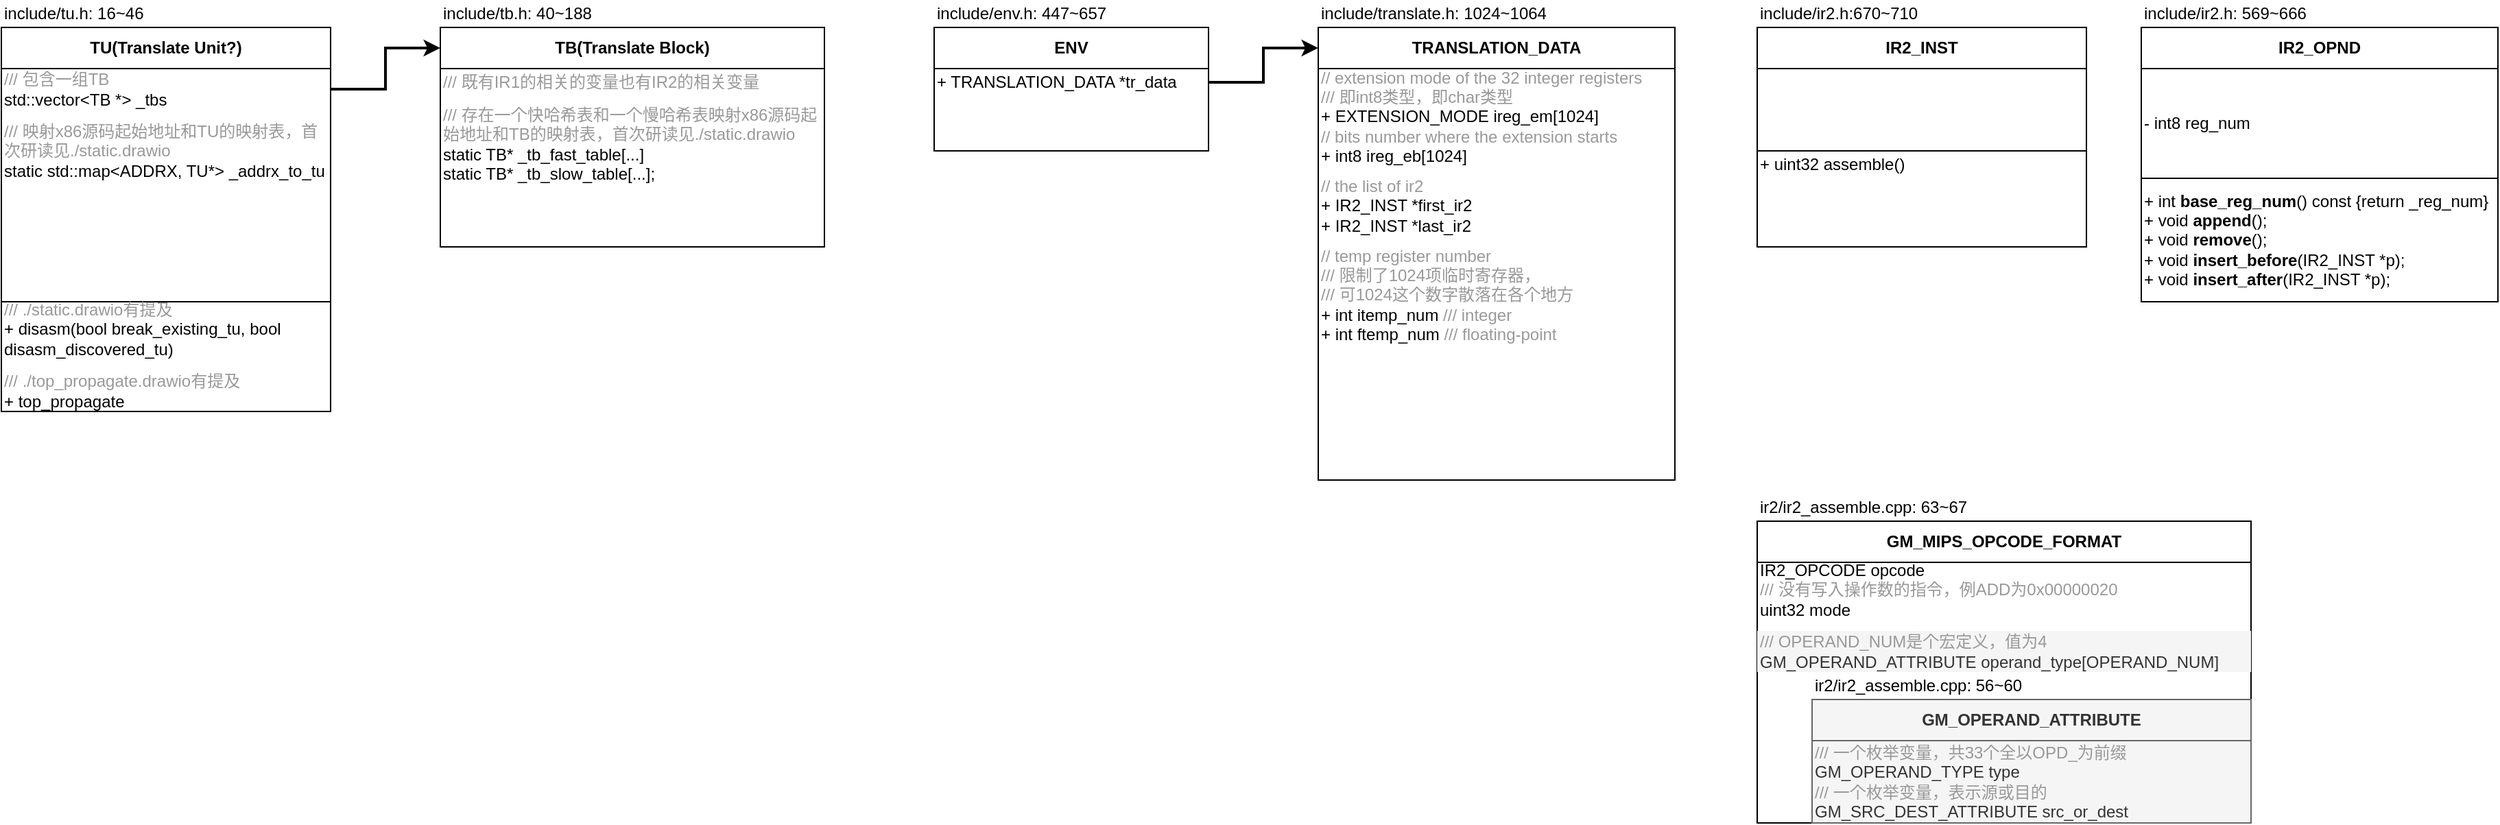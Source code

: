 <mxfile version="11.3.0" type="device" pages="1"><diagram id="dE_zoRC6srz0JeHk4l_C" name="Page-1"><mxGraphModel dx="2634" dy="604" grid="1" gridSize="10" guides="1" tooltips="1" connect="1" arrows="1" fold="1" page="1" pageScale="1" pageWidth="827" pageHeight="1169" math="0" shadow="0"><root><mxCell id="0"/><mxCell id="1" parent="0"/><mxCell id="Hl52trv-jXBBKImTxToF-19" value="" style="rounded=0;whiteSpace=wrap;html=1;fillColor=#ffffff;" parent="1" vertex="1"><mxGeometry x="400" y="430" width="360" height="190" as="geometry"/></mxCell><mxCell id="Hl52trv-jXBBKImTxToF-7" value="" style="rounded=0;whiteSpace=wrap;html=1;fillColor=#ffffff;" parent="1" vertex="1"><mxGeometry x="80" y="70" width="260" height="300" as="geometry"/></mxCell><mxCell id="Hl52trv-jXBBKImTxToF-4" value="" style="rounded=0;whiteSpace=wrap;html=1;" parent="1" vertex="1"><mxGeometry x="-200" y="70" width="200" height="60" as="geometry"/></mxCell><mxCell id="WM4bzAEe8R7_ED8s-aQv-10" value="&lt;font color=&quot;#999999&quot;&gt;// extension mode of the 32 integer registers&lt;br&gt;/// 即int8类型，即char类型&lt;/font&gt;&lt;br style=&quot;padding: 0px ; margin: 0px&quot;&gt;+ EXTENSION_MODE ireg_em[1024]&lt;br style=&quot;padding: 0px ; margin: 0px&quot;&gt;&lt;font color=&quot;#999999&quot;&gt;// bits number where the extension starts&lt;br style=&quot;padding: 0px ; margin: 0px&quot;&gt;&lt;/font&gt;+ int8 ireg_eb[1024]" style="rounded=0;whiteSpace=wrap;html=1;fontColor=#000000;align=left;fillColor=none;strokeColor=none;" parent="1" vertex="1"><mxGeometry x="80" y="70" width="260" height="70" as="geometry"/></mxCell><mxCell id="WM4bzAEe8R7_ED8s-aQv-11" value="&lt;b&gt;TRANSLATION_DATA&lt;/b&gt;" style="rounded=0;whiteSpace=wrap;html=1;fontColor=#000000;" parent="1" vertex="1"><mxGeometry x="80" y="40" width="260" height="30" as="geometry"/></mxCell><mxCell id="WM4bzAEe8R7_ED8s-aQv-12" value="&lt;b&gt;IR2_OPND&lt;/b&gt;" style="rounded=0;whiteSpace=wrap;html=1;fontColor=#000000;" parent="1" vertex="1"><mxGeometry x="680" y="40" width="260" height="30" as="geometry"/></mxCell><mxCell id="WM4bzAEe8R7_ED8s-aQv-13" value="- int8 reg_num" style="rounded=0;whiteSpace=wrap;html=1;fontColor=#000000;align=left;" parent="1" vertex="1"><mxGeometry x="680" y="70" width="260" height="80" as="geometry"/></mxCell><mxCell id="WM4bzAEe8R7_ED8s-aQv-14" value="+ int &lt;b&gt;base_reg_num&lt;/b&gt;() const {return _reg_num}&lt;br&gt;+ void &lt;b&gt;append&lt;/b&gt;();&lt;br&gt;+ void &lt;b&gt;remove&lt;/b&gt;();&lt;br&gt;+ void &lt;b&gt;insert_before&lt;/b&gt;(IR2_INST *p);&lt;br&gt;+ void &lt;b&gt;insert_after&lt;/b&gt;(IR2_INST *p);" style="rounded=0;whiteSpace=wrap;html=1;fontColor=#000000;align=left;" parent="1" vertex="1"><mxGeometry x="680" y="150" width="260" height="90" as="geometry"/></mxCell><mxCell id="WM4bzAEe8R7_ED8s-aQv-16" value="include/ir2.h: 569~666" style="text;html=1;resizable=0;points=[];autosize=1;align=left;verticalAlign=top;spacingTop=-4;fontColor=#000000;" parent="1" vertex="1"><mxGeometry x="680" y="20" width="130" height="20" as="geometry"/></mxCell><mxCell id="WM4bzAEe8R7_ED8s-aQv-17" value="include/translate.h: 1024~1064" style="text;html=1;resizable=0;points=[];autosize=1;align=left;verticalAlign=top;spacingTop=-4;fontColor=#000000;" parent="1" vertex="1"><mxGeometry x="80" y="20" width="180" height="20" as="geometry"/></mxCell><mxCell id="Hl52trv-jXBBKImTxToF-1" value="&lt;b&gt;ENV&lt;/b&gt;" style="rounded=0;whiteSpace=wrap;html=1;" parent="1" vertex="1"><mxGeometry x="-200" y="40" width="200" height="30" as="geometry"/></mxCell><mxCell id="Hl52trv-jXBBKImTxToF-3" style="edgeStyle=orthogonalEdgeStyle;rounded=0;orthogonalLoop=1;jettySize=auto;html=1;strokeWidth=2;" parent="1" source="Hl52trv-jXBBKImTxToF-2" target="WM4bzAEe8R7_ED8s-aQv-11" edge="1"><mxGeometry relative="1" as="geometry"/></mxCell><mxCell id="Hl52trv-jXBBKImTxToF-2" value="+ TRANSLATION_DATA *tr_data" style="rounded=0;whiteSpace=wrap;html=1;strokeColor=none;fillColor=none;align=left;" parent="1" vertex="1"><mxGeometry x="-200" y="70" width="200" height="20" as="geometry"/></mxCell><mxCell id="Hl52trv-jXBBKImTxToF-6" value="&lt;font color=&quot;#999999&quot;&gt;// temp register number&lt;br&gt;/// 限制了1024项临时寄存器，&lt;br&gt;/// 可1024这个数字散落在各个地方&lt;/font&gt;&lt;br&gt;+ int itemp_num &lt;font color=&quot;#999999&quot;&gt;/// integer&lt;/font&gt;&lt;br&gt;+ int ftemp_num &lt;font color=&quot;#999999&quot;&gt;/// floating-point&lt;/font&gt;" style="rounded=0;whiteSpace=wrap;html=1;fontColor=#000000;align=left;fillColor=none;strokeColor=none;" parent="1" vertex="1"><mxGeometry x="80" y="200" width="260" height="70" as="geometry"/></mxCell><mxCell id="Hl52trv-jXBBKImTxToF-8" value="&lt;font color=&quot;#999999&quot;&gt;// the list of ir2&lt;/font&gt;&lt;br&gt;+ IR2_INST *first_ir2&lt;br&gt;+ IR2_INST *last_ir2&lt;br&gt;" style="rounded=0;whiteSpace=wrap;html=1;fillColor=none;align=left;strokeColor=none;" parent="1" vertex="1"><mxGeometry x="80" y="150" width="260" height="40" as="geometry"/></mxCell><mxCell id="Hl52trv-jXBBKImTxToF-9" value="include/env.h: 447~657" style="text;html=1;resizable=0;points=[];autosize=1;align=left;verticalAlign=top;spacingTop=-4;" parent="1" vertex="1"><mxGeometry x="-200" y="20" width="140" height="20" as="geometry"/></mxCell><mxCell id="Hl52trv-jXBBKImTxToF-10" value="&lt;b&gt;IR2_INST&lt;/b&gt;" style="rounded=0;whiteSpace=wrap;html=1;fillColor=#ffffff;" parent="1" vertex="1"><mxGeometry x="400" y="40" width="240" height="30" as="geometry"/></mxCell><mxCell id="Hl52trv-jXBBKImTxToF-11" value="" style="rounded=0;whiteSpace=wrap;html=1;fillColor=#ffffff;" parent="1" vertex="1"><mxGeometry x="400" y="70" width="240" height="60" as="geometry"/></mxCell><mxCell id="Hl52trv-jXBBKImTxToF-12" value="" style="rounded=0;whiteSpace=wrap;html=1;fillColor=#ffffff;" parent="1" vertex="1"><mxGeometry x="400" y="130" width="240" height="70" as="geometry"/></mxCell><mxCell id="Hl52trv-jXBBKImTxToF-13" value="+ uint32 assemble()" style="rounded=0;whiteSpace=wrap;html=1;fillColor=none;strokeColor=none;align=left;" parent="1" vertex="1"><mxGeometry x="400" y="130" width="240" height="20" as="geometry"/></mxCell><mxCell id="Hl52trv-jXBBKImTxToF-14" value="include/ir2.h:670~710" style="text;html=1;resizable=0;points=[];autosize=1;align=left;verticalAlign=top;spacingTop=-4;" parent="1" vertex="1"><mxGeometry x="400" y="20" width="130" height="20" as="geometry"/></mxCell><mxCell id="Hl52trv-jXBBKImTxToF-15" value="&lt;b&gt;GM_MIPS_OPCODE_FORMAT&lt;/b&gt;" style="rounded=0;whiteSpace=wrap;html=1;fillColor=#ffffff;" parent="1" vertex="1"><mxGeometry x="400" y="400" width="360" height="30" as="geometry"/></mxCell><mxCell id="Hl52trv-jXBBKImTxToF-16" value="ir2/ir2_assemble.cpp: 63~67" style="text;html=1;resizable=0;points=[];autosize=1;align=left;verticalAlign=top;spacingTop=-4;" parent="1" vertex="1"><mxGeometry x="400" y="380" width="170" height="20" as="geometry"/></mxCell><mxCell id="Hl52trv-jXBBKImTxToF-17" value="IR2_OPCODE opcode&lt;br&gt;&lt;font color=&quot;#999999&quot;&gt;/// 没有写入操作数的指令，例ADD为0x00000020&lt;/font&gt;&lt;br&gt;uint32 mode" style="rounded=0;whiteSpace=wrap;html=1;align=left;fillColor=none;strokeColor=none;" parent="1" vertex="1"><mxGeometry x="400" y="430" width="360" height="40" as="geometry"/></mxCell><mxCell id="Hl52trv-jXBBKImTxToF-18" value="&lt;font color=&quot;#999999&quot;&gt;/// OPERAND_NUM是个宏定义，值为4&lt;/font&gt;&lt;br&gt;GM_OPERAND_ATTRIBUTE operand_type[OPERAND_NUM]" style="rounded=0;whiteSpace=wrap;html=1;align=left;fillColor=#f5f5f5;strokeColor=none;fontColor=#333333;" parent="1" vertex="1"><mxGeometry x="400" y="480" width="360" height="30" as="geometry"/></mxCell><mxCell id="Hl52trv-jXBBKImTxToF-21" value="ir2/ir2_assemble.cpp: 56~60" style="text;html=1;resizable=0;points=[];autosize=1;align=left;verticalAlign=top;spacingTop=-4;" parent="1" vertex="1"><mxGeometry x="440" y="510" width="170" height="20" as="geometry"/></mxCell><mxCell id="Hl52trv-jXBBKImTxToF-22" value="&lt;font color=&quot;#999999&quot;&gt;/// 一个枚举变量，共33个全以OPD_为前缀&lt;/font&gt;&lt;br&gt;GM_OPERAND_TYPE type&lt;br&gt;&lt;span style=&quot;color: rgb(153 , 153 , 153)&quot;&gt;/// 一个枚举变量，表示源或目的&lt;/span&gt;&lt;br&gt;GM_SRC_DEST_ATTRIBUTE src_or_dest" style="rounded=0;whiteSpace=wrap;html=1;fillColor=#f5f5f5;align=left;strokeColor=#666666;fontColor=#333333;" parent="1" vertex="1"><mxGeometry x="440" y="560" width="320" height="60" as="geometry"/></mxCell><mxCell id="Hl52trv-jXBBKImTxToF-20" value="&lt;b&gt;GM_OPERAND_ATTRIBUTE&lt;/b&gt;" style="rounded=0;whiteSpace=wrap;html=1;fillColor=#f5f5f5;strokeColor=#666666;fontColor=#333333;" parent="1" vertex="1"><mxGeometry x="440" y="530" width="320" height="30" as="geometry"/></mxCell><mxCell id="Hl52trv-jXBBKImTxToF-23" value="&lt;b&gt;TB(Translate Block)&lt;/b&gt;" style="rounded=0;whiteSpace=wrap;html=1;fillColor=#ffffff;" parent="1" vertex="1"><mxGeometry x="-560" y="40" width="280" height="30" as="geometry"/></mxCell><mxCell id="Hl52trv-jXBBKImTxToF-24" value="include/tb.h: 40~188" style="text;html=1;resizable=0;points=[];autosize=1;align=left;verticalAlign=top;spacingTop=-4;" parent="1" vertex="1"><mxGeometry x="-560" y="20" width="120" height="20" as="geometry"/></mxCell><mxCell id="Hl52trv-jXBBKImTxToF-25" value="" style="rounded=0;whiteSpace=wrap;html=1;fillColor=#ffffff;align=left;" parent="1" vertex="1"><mxGeometry x="-560" y="70" width="280" height="130" as="geometry"/></mxCell><mxCell id="Hl52trv-jXBBKImTxToF-30" style="edgeStyle=orthogonalEdgeStyle;rounded=0;orthogonalLoop=1;jettySize=auto;html=1;strokeWidth=2;" parent="1" source="Hl52trv-jXBBKImTxToF-28" target="Hl52trv-jXBBKImTxToF-23" edge="1"><mxGeometry relative="1" as="geometry"/></mxCell><mxCell id="g5WFKp89q9_piiXKihh1-5" value="&lt;font color=&quot;#999999&quot;&gt;/// 存在一个快哈希表和一个慢哈希表映射x86源码起始地址和TB的映射表，首次研读见./static.drawio&lt;/font&gt;&lt;br&gt;static TB* _tb_fast_table[...]&lt;br&gt;static TB* _tb_slow_table[...];" style="rounded=0;whiteSpace=wrap;html=1;fillColor=none;align=left;strokeColor=none;" parent="1" vertex="1"><mxGeometry x="-560" y="100" width="280" height="50" as="geometry"/></mxCell><mxCell id="g5WFKp89q9_piiXKihh1-6" value="&lt;span style=&quot;color: rgb(153 , 153 , 153)&quot;&gt;/// 既有IR1的相关的变量也有IR2的相关变量&lt;/span&gt;" style="rounded=0;whiteSpace=wrap;html=1;fillColor=none;align=left;strokeColor=none;" parent="1" vertex="1"><mxGeometry x="-560" y="70" width="280" height="20" as="geometry"/></mxCell><mxCell id="Hl52trv-jXBBKImTxToF-29" value="" style="rounded=0;whiteSpace=wrap;html=1;fillColor=#ffffff;align=left;" parent="1" vertex="1"><mxGeometry x="-880" y="70" width="240" height="170" as="geometry"/></mxCell><mxCell id="Hl52trv-jXBBKImTxToF-26" value="&lt;b&gt;TU(Translate Unit?)&lt;/b&gt;" style="rounded=0;whiteSpace=wrap;html=1;fillColor=#ffffff;" parent="1" vertex="1"><mxGeometry x="-880" y="40" width="240" height="30" as="geometry"/></mxCell><mxCell id="Hl52trv-jXBBKImTxToF-27" value="include/tu.h: 16~46" style="text;html=1;resizable=0;points=[];autosize=1;align=left;verticalAlign=top;spacingTop=-4;" parent="1" vertex="1"><mxGeometry x="-880" y="20" width="120" height="20" as="geometry"/></mxCell><mxCell id="Hl52trv-jXBBKImTxToF-28" value="&lt;font color=&quot;#999999&quot;&gt;/// 包含一组TB&lt;/font&gt;&lt;br&gt;std::vector&amp;lt;TB *&amp;gt; _tbs" style="rounded=0;whiteSpace=wrap;html=1;fillColor=none;align=left;strokeColor=none;" parent="1" vertex="1"><mxGeometry x="-880" y="70" width="240" height="30" as="geometry"/></mxCell><mxCell id="g5WFKp89q9_piiXKihh1-1" value="" style="rounded=0;whiteSpace=wrap;html=1;" parent="1" vertex="1"><mxGeometry x="-880" y="240" width="240" height="80" as="geometry"/></mxCell><mxCell id="g5WFKp89q9_piiXKihh1-3" value="&lt;font color=&quot;#999999&quot;&gt;/// ./static.drawio有提及&lt;/font&gt;&lt;br&gt;+ disasm(bool break_existing_tu, bool disasm_discovered_tu)" style="rounded=0;whiteSpace=wrap;html=1;fillColor=none;align=left;strokeColor=none;" parent="1" vertex="1"><mxGeometry x="-880" y="240" width="240" height="40" as="geometry"/></mxCell><mxCell id="g5WFKp89q9_piiXKihh1-4" value="&lt;font color=&quot;#999999&quot;&gt;/// 映射x86源码起始地址和TU的映射表，首次研读见./static.drawio&lt;br&gt;&lt;/font&gt;static std::map&amp;lt;ADDRX, TU*&amp;gt; _addrx_to_tu" style="rounded=0;whiteSpace=wrap;html=1;fillColor=none;align=left;strokeColor=none;" parent="1" vertex="1"><mxGeometry x="-880" y="110" width="240" height="40" as="geometry"/></mxCell><mxCell id="_mxXfxgQdZ8uySf6Pnee-1" value="&lt;font color=&quot;#999999&quot;&gt;/// ./top_propagate.drawio有提及&lt;/font&gt;&lt;br&gt;+ top_propagate" style="rounded=0;whiteSpace=wrap;html=1;fillColor=none;align=left;strokeColor=none;" vertex="1" parent="1"><mxGeometry x="-880" y="290" width="240" height="30" as="geometry"/></mxCell></root></mxGraphModel></diagram></mxfile>